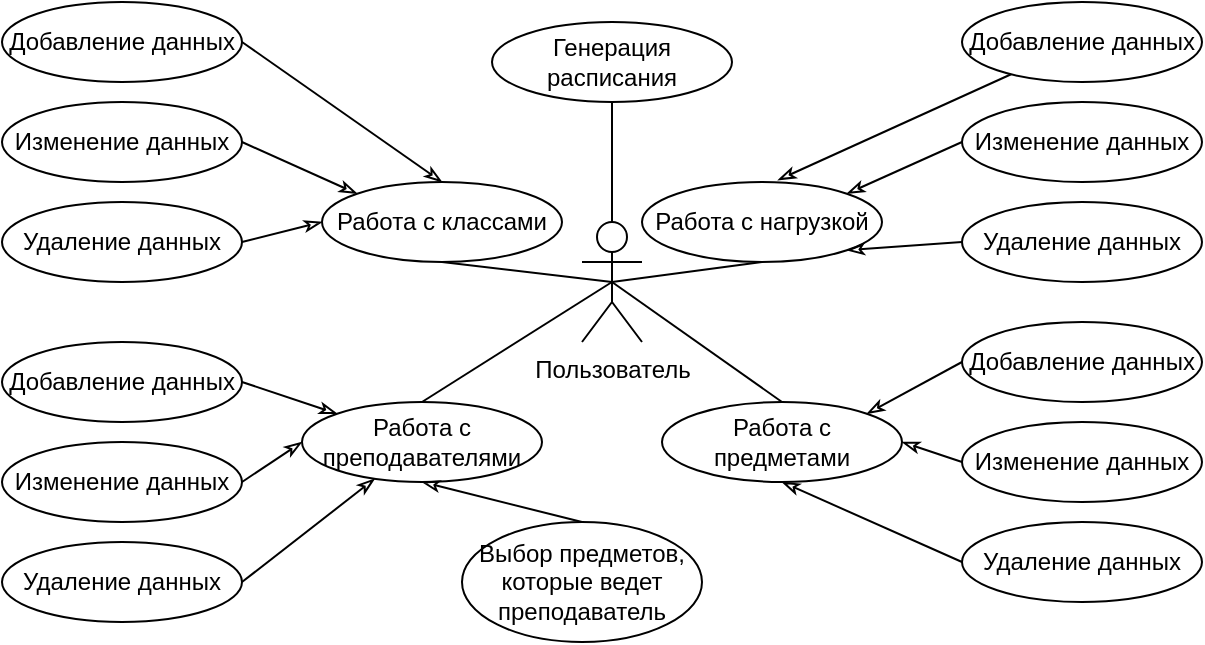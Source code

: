 <mxfile version="14.9.5" type="device"><diagram id="AVbUARhr8m-YTEKejFTG" name="Page-1"><mxGraphModel dx="942" dy="614" grid="0" gridSize="10" guides="1" tooltips="1" connect="1" arrows="1" fold="1" page="1" pageScale="1" pageWidth="827" pageHeight="1169" math="0" shadow="0"><root><mxCell id="0"/><mxCell id="1" parent="0"/><mxCell id="psoCIaLFEzaiNCCj1_I2-26" style="rounded=0;orthogonalLoop=1;jettySize=auto;html=1;exitX=0.5;exitY=0.5;exitDx=0;exitDy=0;exitPerimeter=0;entryX=0.5;entryY=1;entryDx=0;entryDy=0;endArrow=none;endFill=0;" edge="1" parent="1" source="psoCIaLFEzaiNCCj1_I2-1" target="psoCIaLFEzaiNCCj1_I2-2"><mxGeometry relative="1" as="geometry"/></mxCell><mxCell id="psoCIaLFEzaiNCCj1_I2-27" style="edgeStyle=none;rounded=0;orthogonalLoop=1;jettySize=auto;html=1;exitX=0.5;exitY=0.5;exitDx=0;exitDy=0;exitPerimeter=0;entryX=0.5;entryY=1;entryDx=0;entryDy=0;endArrow=none;endFill=0;" edge="1" parent="1" source="psoCIaLFEzaiNCCj1_I2-1" target="psoCIaLFEzaiNCCj1_I2-5"><mxGeometry relative="1" as="geometry"/></mxCell><mxCell id="psoCIaLFEzaiNCCj1_I2-28" style="edgeStyle=none;rounded=0;orthogonalLoop=1;jettySize=auto;html=1;exitX=0.5;exitY=0.5;exitDx=0;exitDy=0;exitPerimeter=0;entryX=0.5;entryY=0;entryDx=0;entryDy=0;endArrow=none;endFill=0;" edge="1" parent="1" source="psoCIaLFEzaiNCCj1_I2-1" target="psoCIaLFEzaiNCCj1_I2-4"><mxGeometry relative="1" as="geometry"/></mxCell><mxCell id="psoCIaLFEzaiNCCj1_I2-29" style="edgeStyle=none;rounded=0;orthogonalLoop=1;jettySize=auto;html=1;exitX=0.5;exitY=0.5;exitDx=0;exitDy=0;exitPerimeter=0;entryX=0.5;entryY=0;entryDx=0;entryDy=0;endArrow=none;endFill=0;" edge="1" parent="1" source="psoCIaLFEzaiNCCj1_I2-1" target="psoCIaLFEzaiNCCj1_I2-6"><mxGeometry relative="1" as="geometry"/></mxCell><mxCell id="psoCIaLFEzaiNCCj1_I2-1" value="Пользователь" style="shape=umlActor;verticalLabelPosition=bottom;verticalAlign=top;html=1;outlineConnect=0;" vertex="1" parent="1"><mxGeometry x="450" y="140" width="30" height="60" as="geometry"/></mxCell><mxCell id="psoCIaLFEzaiNCCj1_I2-2" value="Работа с классами" style="ellipse;whiteSpace=wrap;html=1;" vertex="1" parent="1"><mxGeometry x="320" y="120" width="120" height="40" as="geometry"/></mxCell><mxCell id="psoCIaLFEzaiNCCj1_I2-4" value="Работа с преподавателями" style="ellipse;whiteSpace=wrap;html=1;" vertex="1" parent="1"><mxGeometry x="310" y="230" width="120" height="40" as="geometry"/></mxCell><mxCell id="psoCIaLFEzaiNCCj1_I2-5" value="Работа с нагрузкой" style="ellipse;whiteSpace=wrap;html=1;" vertex="1" parent="1"><mxGeometry x="480" y="120" width="120" height="40" as="geometry"/></mxCell><mxCell id="psoCIaLFEzaiNCCj1_I2-6" value="Работа с предметами" style="ellipse;whiteSpace=wrap;html=1;" vertex="1" parent="1"><mxGeometry x="490" y="230" width="120" height="40" as="geometry"/></mxCell><mxCell id="psoCIaLFEzaiNCCj1_I2-30" style="edgeStyle=none;rounded=0;orthogonalLoop=1;jettySize=auto;html=1;exitX=0.5;exitY=1;exitDx=0;exitDy=0;entryX=0.5;entryY=0;entryDx=0;entryDy=0;entryPerimeter=0;endArrow=none;endFill=0;" edge="1" parent="1" source="psoCIaLFEzaiNCCj1_I2-7" target="psoCIaLFEzaiNCCj1_I2-1"><mxGeometry relative="1" as="geometry"/></mxCell><mxCell id="psoCIaLFEzaiNCCj1_I2-7" value="Генерация расписания" style="ellipse;whiteSpace=wrap;html=1;" vertex="1" parent="1"><mxGeometry x="405" y="40" width="120" height="40" as="geometry"/></mxCell><mxCell id="psoCIaLFEzaiNCCj1_I2-31" style="edgeStyle=none;rounded=0;orthogonalLoop=1;jettySize=auto;html=1;exitX=1;exitY=0.5;exitDx=0;exitDy=0;entryX=0.5;entryY=0;entryDx=0;entryDy=0;endArrow=classicThin;endFill=0;" edge="1" parent="1" source="psoCIaLFEzaiNCCj1_I2-8" target="psoCIaLFEzaiNCCj1_I2-2"><mxGeometry relative="1" as="geometry"/></mxCell><mxCell id="psoCIaLFEzaiNCCj1_I2-8" value="Добавление данных" style="ellipse;whiteSpace=wrap;html=1;" vertex="1" parent="1"><mxGeometry x="160" y="30" width="120" height="40" as="geometry"/></mxCell><mxCell id="psoCIaLFEzaiNCCj1_I2-32" style="edgeStyle=none;rounded=0;orthogonalLoop=1;jettySize=auto;html=1;exitX=1;exitY=0.5;exitDx=0;exitDy=0;entryX=0;entryY=0;entryDx=0;entryDy=0;endArrow=classicThin;endFill=0;" edge="1" parent="1" source="psoCIaLFEzaiNCCj1_I2-9" target="psoCIaLFEzaiNCCj1_I2-2"><mxGeometry relative="1" as="geometry"/></mxCell><mxCell id="psoCIaLFEzaiNCCj1_I2-9" value="Изменение данных" style="ellipse;whiteSpace=wrap;html=1;" vertex="1" parent="1"><mxGeometry x="160" y="80" width="120" height="40" as="geometry"/></mxCell><mxCell id="psoCIaLFEzaiNCCj1_I2-33" style="edgeStyle=none;rounded=0;orthogonalLoop=1;jettySize=auto;html=1;exitX=1;exitY=0.5;exitDx=0;exitDy=0;entryX=0;entryY=0.5;entryDx=0;entryDy=0;endArrow=classicThin;endFill=0;" edge="1" parent="1" source="psoCIaLFEzaiNCCj1_I2-10" target="psoCIaLFEzaiNCCj1_I2-2"><mxGeometry relative="1" as="geometry"/></mxCell><mxCell id="psoCIaLFEzaiNCCj1_I2-10" value="Удаление данных" style="ellipse;whiteSpace=wrap;html=1;" vertex="1" parent="1"><mxGeometry x="160" y="130" width="120" height="40" as="geometry"/></mxCell><mxCell id="psoCIaLFEzaiNCCj1_I2-37" style="edgeStyle=none;rounded=0;orthogonalLoop=1;jettySize=auto;html=1;exitX=0.5;exitY=0;exitDx=0;exitDy=0;entryX=0.5;entryY=1;entryDx=0;entryDy=0;endArrow=classicThin;endFill=0;" edge="1" parent="1" source="psoCIaLFEzaiNCCj1_I2-11" target="psoCIaLFEzaiNCCj1_I2-4"><mxGeometry relative="1" as="geometry"/></mxCell><mxCell id="psoCIaLFEzaiNCCj1_I2-11" value="Выбор предметов, которые ведет преподаватель" style="ellipse;whiteSpace=wrap;html=1;" vertex="1" parent="1"><mxGeometry x="390" y="290" width="120" height="60" as="geometry"/></mxCell><mxCell id="psoCIaLFEzaiNCCj1_I2-34" style="edgeStyle=none;rounded=0;orthogonalLoop=1;jettySize=auto;html=1;exitX=1;exitY=0.5;exitDx=0;exitDy=0;endArrow=classicThin;endFill=0;" edge="1" parent="1" source="psoCIaLFEzaiNCCj1_I2-12" target="psoCIaLFEzaiNCCj1_I2-4"><mxGeometry relative="1" as="geometry"/></mxCell><mxCell id="psoCIaLFEzaiNCCj1_I2-12" value="Добавление данных" style="ellipse;whiteSpace=wrap;html=1;" vertex="1" parent="1"><mxGeometry x="160" y="200" width="120" height="40" as="geometry"/></mxCell><mxCell id="psoCIaLFEzaiNCCj1_I2-35" style="edgeStyle=none;rounded=0;orthogonalLoop=1;jettySize=auto;html=1;exitX=1;exitY=0.5;exitDx=0;exitDy=0;entryX=0;entryY=0.5;entryDx=0;entryDy=0;endArrow=classicThin;endFill=0;" edge="1" parent="1" source="psoCIaLFEzaiNCCj1_I2-13" target="psoCIaLFEzaiNCCj1_I2-4"><mxGeometry relative="1" as="geometry"/></mxCell><mxCell id="psoCIaLFEzaiNCCj1_I2-13" value="Изменение данных" style="ellipse;whiteSpace=wrap;html=1;" vertex="1" parent="1"><mxGeometry x="160" y="250" width="120" height="40" as="geometry"/></mxCell><mxCell id="psoCIaLFEzaiNCCj1_I2-36" style="edgeStyle=none;rounded=0;orthogonalLoop=1;jettySize=auto;html=1;exitX=1;exitY=0.5;exitDx=0;exitDy=0;endArrow=classicThin;endFill=0;" edge="1" parent="1" source="psoCIaLFEzaiNCCj1_I2-14" target="psoCIaLFEzaiNCCj1_I2-4"><mxGeometry relative="1" as="geometry"/></mxCell><mxCell id="psoCIaLFEzaiNCCj1_I2-14" value="Удаление данных" style="ellipse;whiteSpace=wrap;html=1;" vertex="1" parent="1"><mxGeometry x="160" y="300" width="120" height="40" as="geometry"/></mxCell><mxCell id="psoCIaLFEzaiNCCj1_I2-43" style="edgeStyle=none;rounded=0;orthogonalLoop=1;jettySize=auto;html=1;entryX=0.567;entryY=-0.025;entryDx=0;entryDy=0;entryPerimeter=0;endArrow=classicThin;endFill=0;" edge="1" parent="1" source="psoCIaLFEzaiNCCj1_I2-18" target="psoCIaLFEzaiNCCj1_I2-5"><mxGeometry relative="1" as="geometry"/></mxCell><mxCell id="psoCIaLFEzaiNCCj1_I2-18" value="Добавление данных" style="ellipse;whiteSpace=wrap;html=1;" vertex="1" parent="1"><mxGeometry x="640" y="30" width="120" height="40" as="geometry"/></mxCell><mxCell id="psoCIaLFEzaiNCCj1_I2-42" style="edgeStyle=none;rounded=0;orthogonalLoop=1;jettySize=auto;html=1;exitX=0;exitY=0.5;exitDx=0;exitDy=0;entryX=1;entryY=0;entryDx=0;entryDy=0;endArrow=classicThin;endFill=0;" edge="1" parent="1" source="psoCIaLFEzaiNCCj1_I2-19" target="psoCIaLFEzaiNCCj1_I2-5"><mxGeometry relative="1" as="geometry"/></mxCell><mxCell id="psoCIaLFEzaiNCCj1_I2-19" value="Изменение данных" style="ellipse;whiteSpace=wrap;html=1;" vertex="1" parent="1"><mxGeometry x="640" y="80" width="120" height="40" as="geometry"/></mxCell><mxCell id="psoCIaLFEzaiNCCj1_I2-41" style="edgeStyle=none;rounded=0;orthogonalLoop=1;jettySize=auto;html=1;exitX=0;exitY=0.5;exitDx=0;exitDy=0;entryX=1;entryY=1;entryDx=0;entryDy=0;endArrow=classicThin;endFill=0;" edge="1" parent="1" source="psoCIaLFEzaiNCCj1_I2-20" target="psoCIaLFEzaiNCCj1_I2-5"><mxGeometry relative="1" as="geometry"/></mxCell><mxCell id="psoCIaLFEzaiNCCj1_I2-20" value="Удаление данных" style="ellipse;whiteSpace=wrap;html=1;" vertex="1" parent="1"><mxGeometry x="640" y="130" width="120" height="40" as="geometry"/></mxCell><mxCell id="psoCIaLFEzaiNCCj1_I2-40" style="edgeStyle=none;rounded=0;orthogonalLoop=1;jettySize=auto;html=1;exitX=0;exitY=0.5;exitDx=0;exitDy=0;entryX=1;entryY=0;entryDx=0;entryDy=0;endArrow=classicThin;endFill=0;" edge="1" parent="1" source="psoCIaLFEzaiNCCj1_I2-21" target="psoCIaLFEzaiNCCj1_I2-6"><mxGeometry relative="1" as="geometry"/></mxCell><mxCell id="psoCIaLFEzaiNCCj1_I2-21" value="Добавление данных" style="ellipse;whiteSpace=wrap;html=1;" vertex="1" parent="1"><mxGeometry x="640" y="190" width="120" height="40" as="geometry"/></mxCell><mxCell id="psoCIaLFEzaiNCCj1_I2-39" style="edgeStyle=none;rounded=0;orthogonalLoop=1;jettySize=auto;html=1;exitX=0;exitY=0.5;exitDx=0;exitDy=0;entryX=1;entryY=0.5;entryDx=0;entryDy=0;endArrow=classicThin;endFill=0;" edge="1" parent="1" source="psoCIaLFEzaiNCCj1_I2-22" target="psoCIaLFEzaiNCCj1_I2-6"><mxGeometry relative="1" as="geometry"/></mxCell><mxCell id="psoCIaLFEzaiNCCj1_I2-22" value="Изменение данных" style="ellipse;whiteSpace=wrap;html=1;" vertex="1" parent="1"><mxGeometry x="640" y="240" width="120" height="40" as="geometry"/></mxCell><mxCell id="psoCIaLFEzaiNCCj1_I2-38" style="edgeStyle=none;rounded=0;orthogonalLoop=1;jettySize=auto;html=1;exitX=0;exitY=0.5;exitDx=0;exitDy=0;entryX=0.5;entryY=1;entryDx=0;entryDy=0;endArrow=classicThin;endFill=0;" edge="1" parent="1" source="psoCIaLFEzaiNCCj1_I2-23" target="psoCIaLFEzaiNCCj1_I2-6"><mxGeometry relative="1" as="geometry"/></mxCell><mxCell id="psoCIaLFEzaiNCCj1_I2-23" value="Удаление данных" style="ellipse;whiteSpace=wrap;html=1;" vertex="1" parent="1"><mxGeometry x="640" y="290" width="120" height="40" as="geometry"/></mxCell></root></mxGraphModel></diagram></mxfile>